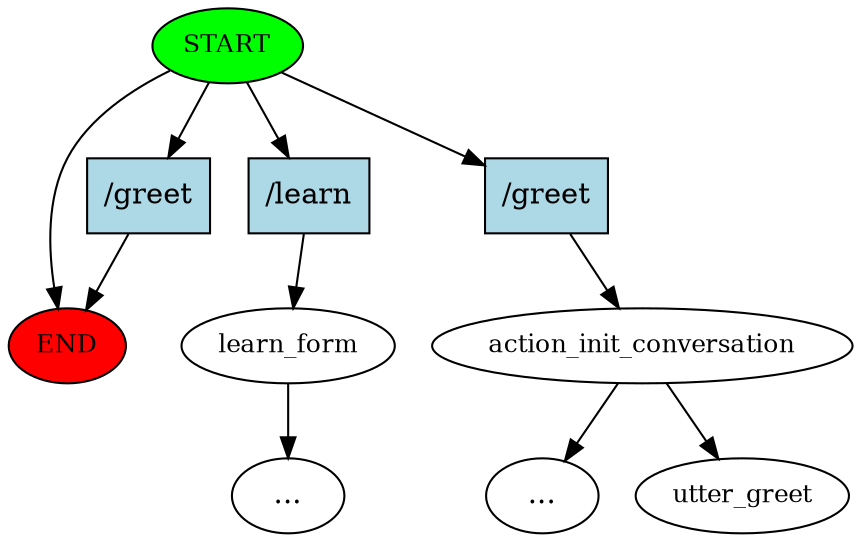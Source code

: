 digraph  {
0 [class="start active", fillcolor=green, fontsize=12, label=START, style=filled];
"-1" [class=end, fillcolor=red, fontsize=12, label=END, style=filled];
1 [class="", fontsize=12, label=learn_form];
2 [class=active, fontsize=12, label=action_init_conversation];
"-23" [class=ellipsis, label="..."];
"-24" [class=ellipsis, label="..."];
24 [class="dashed active", fontsize=12, label=utter_greet];
25 [class=intent, fillcolor=lightblue, label="/learn", shape=rect, style=filled];
26 [class="intent active", fillcolor=lightblue, label="/greet", shape=rect, style=filled];
27 [class=intent, fillcolor=lightblue, label="/greet", shape=rect, style=filled];
0 -> "-1"  [class="", key=NONE, label=""];
0 -> 25  [class="", key=0];
0 -> 26  [class=active, key=0];
0 -> 27  [class="", key=0];
1 -> "-24"  [class="", key=NONE, label=""];
2 -> "-23"  [class="", key=NONE, label=""];
2 -> 24  [class=active, key=NONE, label=""];
25 -> 1  [class="", key=0];
26 -> 2  [class=active, key=0];
27 -> "-1"  [class="", key=0];
}
